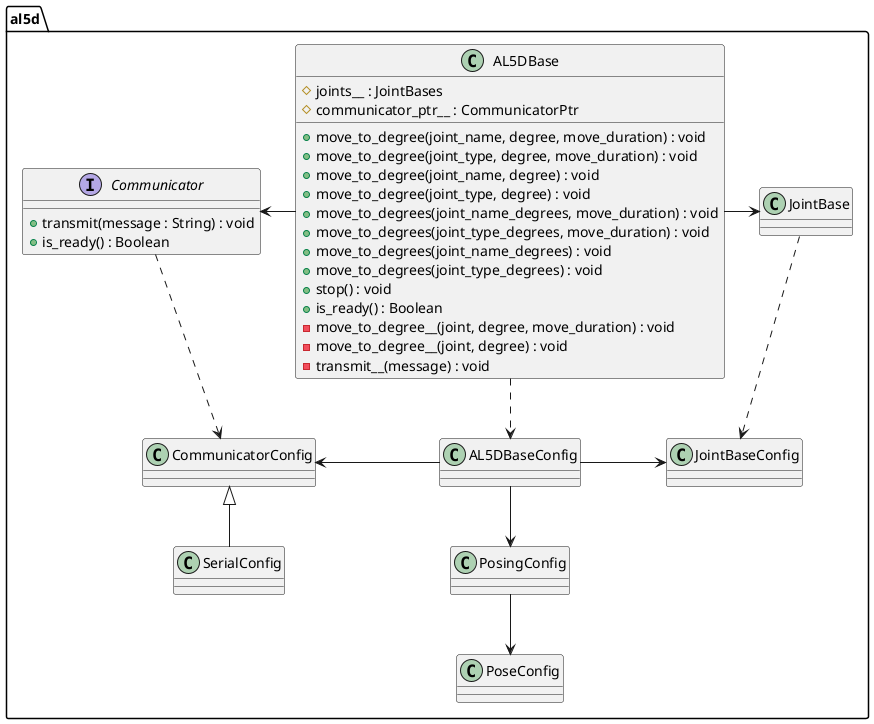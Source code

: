 @startuml

namespace al5d {

    interface Communicator {
        + transmit(message : String) : void
        + is_ready() : Boolean
    }

    class AL5DBase {
        + move_to_degree(joint_name, degree, move_duration) : void
        + move_to_degree(joint_type, degree, move_duration) : void
        + move_to_degree(joint_name, degree) : void
        + move_to_degree(joint_type, degree) : void
        + move_to_degrees(joint_name_degrees, move_duration) : void
        + move_to_degrees(joint_type_degrees, move_duration) : void
        + move_to_degrees(joint_name_degrees) : void
        + move_to_degrees(joint_type_degrees) : void
        + stop() : void
        + is_ready() : Boolean
        - move_to_degree__(joint, degree, move_duration) : void
        - move_to_degree__(joint, degree) : void
        - transmit__(message) : void
        # joints__ : JointBases
        # communicator_ptr__ : CommunicatorPtr
    }

    Communicator <- AL5DBase
    AL5DBase -> JointBase
    AL5DBase ..> AL5DBaseConfig
    JointBase ..> JointBaseConfig
    AL5DBaseConfig -> JointBaseConfig
    Communicator ..> CommunicatorConfig
    CommunicatorConfig <- AL5DBaseConfig
    AL5DBaseConfig --> PosingConfig
    PosingConfig --> PoseConfig
    CommunicatorConfig <|-- SerialConfig
}

@enduml
